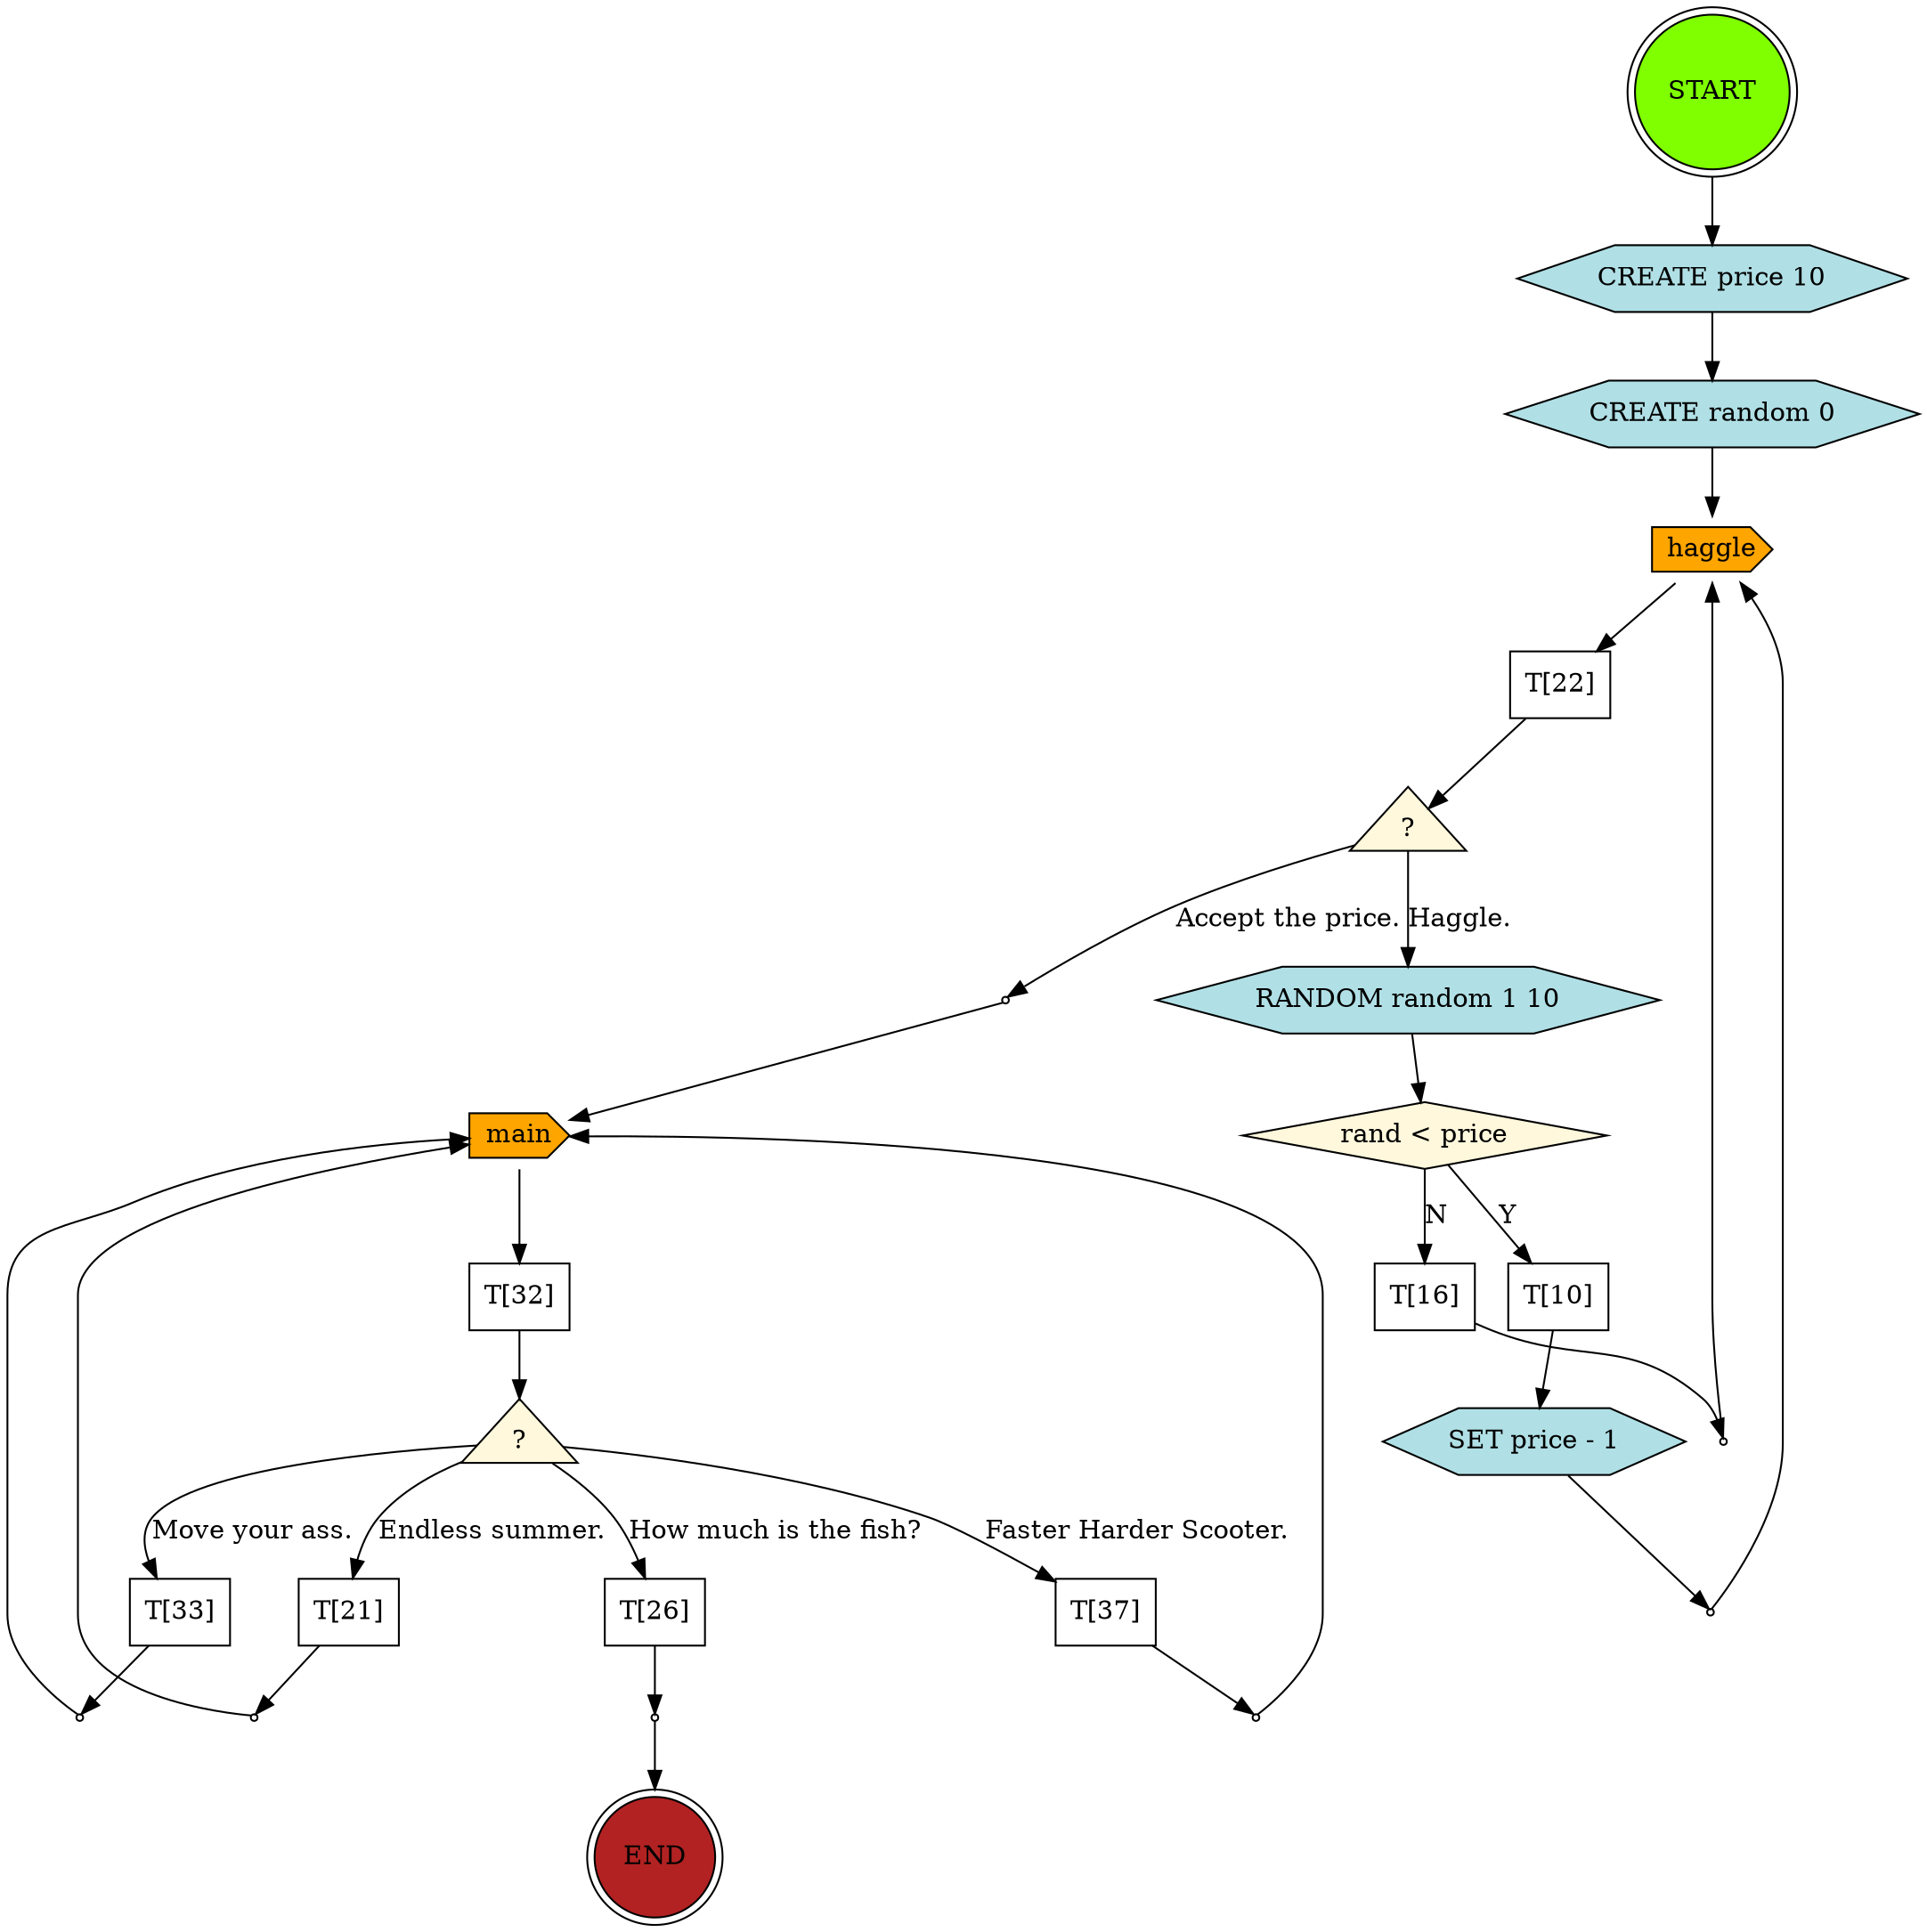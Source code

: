 digraph {
 0 [ shape=doublecircle,fillcolor=chartreuse,style=filled,label="START" ];
 0 -> 2;
 1 [ shape=doublecircle,fillcolor=firebrick,style=filled,label="END" ];
 2 [ shape=hexagon,fillcolor=powderblue,style=filled,label="CREATE price 10" ];
 2 -> 3;
 3 [ shape=hexagon,fillcolor=powderblue,style=filled,label="CREATE random 0" ];
 3 -> 4;
 4 [ shape=cds,fillcolor=orange,style=filled,label="haggle" ];
 4 -> 5;
 5 [ shape=box,fillcolor=none,style=filled,label="T[22]",tooltip="Do you want to haggle?" ];
 5 -> 6;
 6 [ shape=triangle,fillcolor=cornsilk,style=filled,label="?" ];
 6 -> 8 [ label="Haggle." ];
 6 -> 16 [ label="Accept the price." ];
 8 [ shape=hexagon,fillcolor=powderblue,style=filled,label="RANDOM random 1 10" ];
 8 -> 9;
 9 [ shape=diamond,fillcolor=cornsilk,style=filled,label="rand < price" ];
 9 -> 10 [ label="Y" ];
 9 -> 13 [ label="N" ];
 10 [ shape=box,fillcolor=none,style=filled,label="T[10]",tooltip="It worked." ];
 10 -> 11;
 11 [ shape=hexagon,fillcolor=powderblue,style=filled,label="SET price - 1" ];
 11 -> 12;
 12 [ shape=point,fillcolor=none,style=filled,label="" ];
 12 -> 4;
 13 [ shape=box,fillcolor=none,style=filled,label="T[16]",tooltip="It did not work." ];
 13 -> 14;
 14 [ shape=point,fillcolor=none,style=filled,label="" ];
 14 -> 4;
 16 [ shape=point,fillcolor=none,style=filled,label="" ];
 16 -> 17;
 17 [ shape=cds,fillcolor=orange,style=filled,label="main" ];
 17 -> 18;
 18 [ shape=box,fillcolor=none,style=filled,label="T[32]",tooltip="One, two, don't know what to do." ];
 18 -> 19;
 19 [ shape=triangle,fillcolor=cornsilk,style=filled,label="?" ];
 19 -> 21 [ label="How much is the fish?" ];
 19 -> 24 [ label="Faster Harder Scooter." ];
 19 -> 27 [ label="Endless summer." ];
 19 -> 30 [ label="Move your ass." ];
 21 [ shape=box,fillcolor=none,style=filled,label="T[26]",tooltip="The fish is ${price} gold." ];
 21 -> 22;
 22 [ shape=point,fillcolor=none,style=filled,label="" ];
 22 -> 1;
 24 [ shape=box,fillcolor=none,style=filled,label="T[37]",tooltip="This was very exhausting.Never again!" ];
 24 -> 25;
 25 [ shape=point,fillcolor=none,style=filled,label="" ];
 25 -> 17;
 27 [ shape=box,fillcolor=none,style=filled,label="T[21]",tooltip="The summer continues." ];
 27 -> 28;
 28 [ shape=point,fillcolor=none,style=filled,label="" ];
 28 -> 17;
 30 [ shape=box,fillcolor=none,style=filled,label="T[33]",tooltip="Sorry, you don't see any animals." ];
 30 -> 31;
 31 [ shape=point,fillcolor=none,style=filled,label="" ];
 31 -> 17;
}
